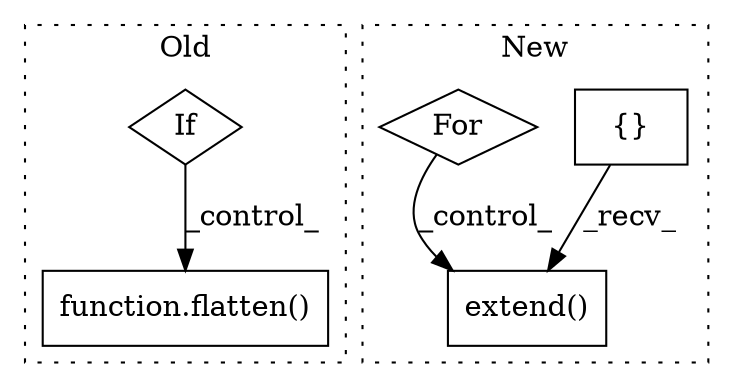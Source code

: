 digraph G {
subgraph cluster0 {
1 [label="function.flatten()" a="75" s="3641,3650" l="8,1" shape="box"];
5 [label="If" a="96" s="3369" l="3" shape="diamond"];
label = "Old";
style="dotted";
}
subgraph cluster1 {
2 [label="{}" a="59" s="3474,3474" l="2,1" shape="box"];
3 [label="extend()" a="75" s="3600,3619" l="9,1" shape="box"];
4 [label="For" a="107" s="3567,3586" l="4,14" shape="diamond"];
label = "New";
style="dotted";
}
2 -> 3 [label="_recv_"];
4 -> 3 [label="_control_"];
5 -> 1 [label="_control_"];
}